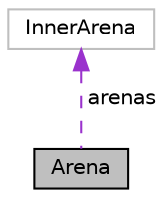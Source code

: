 digraph "Arena"
{
 // LATEX_PDF_SIZE
  edge [fontname="Helvetica",fontsize="10",labelfontname="Helvetica",labelfontsize="10"];
  node [fontname="Helvetica",fontsize="10",shape=record];
  Node1 [label="Arena",height=0.2,width=0.4,color="black", fillcolor="grey75", style="filled", fontcolor="black",tooltip=" "];
  Node2 -> Node1 [dir="back",color="darkorchid3",fontsize="10",style="dashed",label=" arenas" ];
  Node2 [label="InnerArena",height=0.2,width=0.4,color="grey75", fillcolor="white", style="filled",URL="$structInnerArena.html",tooltip=" "];
}

